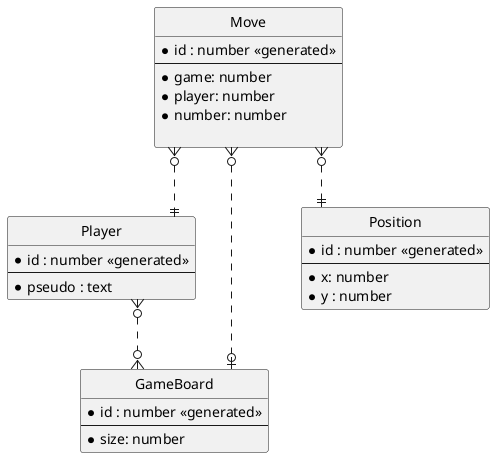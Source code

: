@startuml database
' hide the spot
hide circle

' avoid problems with angled crows feet
skinparam linetype ortho

entity "Player" {
  *id : number <<generated>>
  --
  *pseudo : text
}

entity "GameBoard" {
  *id : number <<generated>>
  --
  *size: number
}

entity "Move"  {
  *id : number <<generated>>
  --
  *game: number
  *player: number
  *number: number
  
}

entity "Position"{
  *id : number <<generated>>
  --
  *x: number
  *y : number
}
Player}o..o{ GameBoard
Move }o..|| Position
Move }o..|| Player
Move }o..o| GameBoard
@enduml